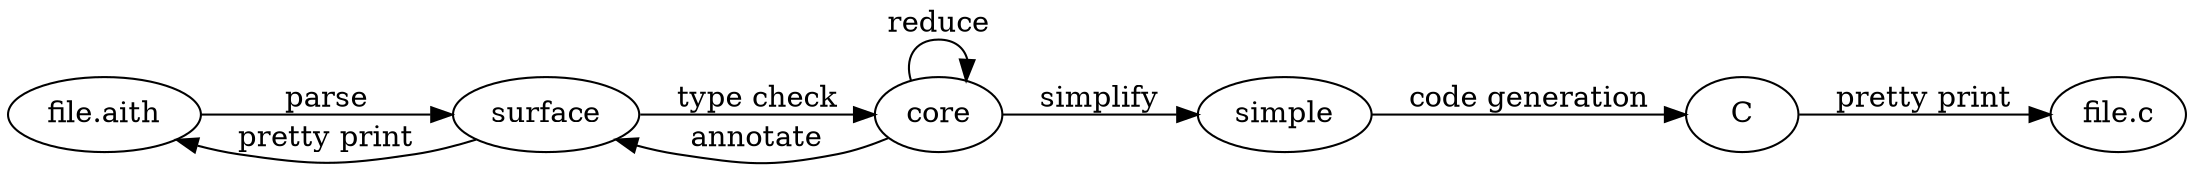 digraph internals {
    rankdir="LR"
    source_aith[label="file.aith"]
    source_C[label="file.c"]
    surface
    core
    simple
    C
    source_aith -> surface [label="parse"]
    surface -> source_aith[label="pretty print"]
    surface -> core [label="type check"]
    core -> surface[label="annotate"]
    core -> core [label="reduce"]
    core -> simple [label="simplify"]
    simple -> C [label="code generation"]
    C -> source_C[label="pretty print"]
}